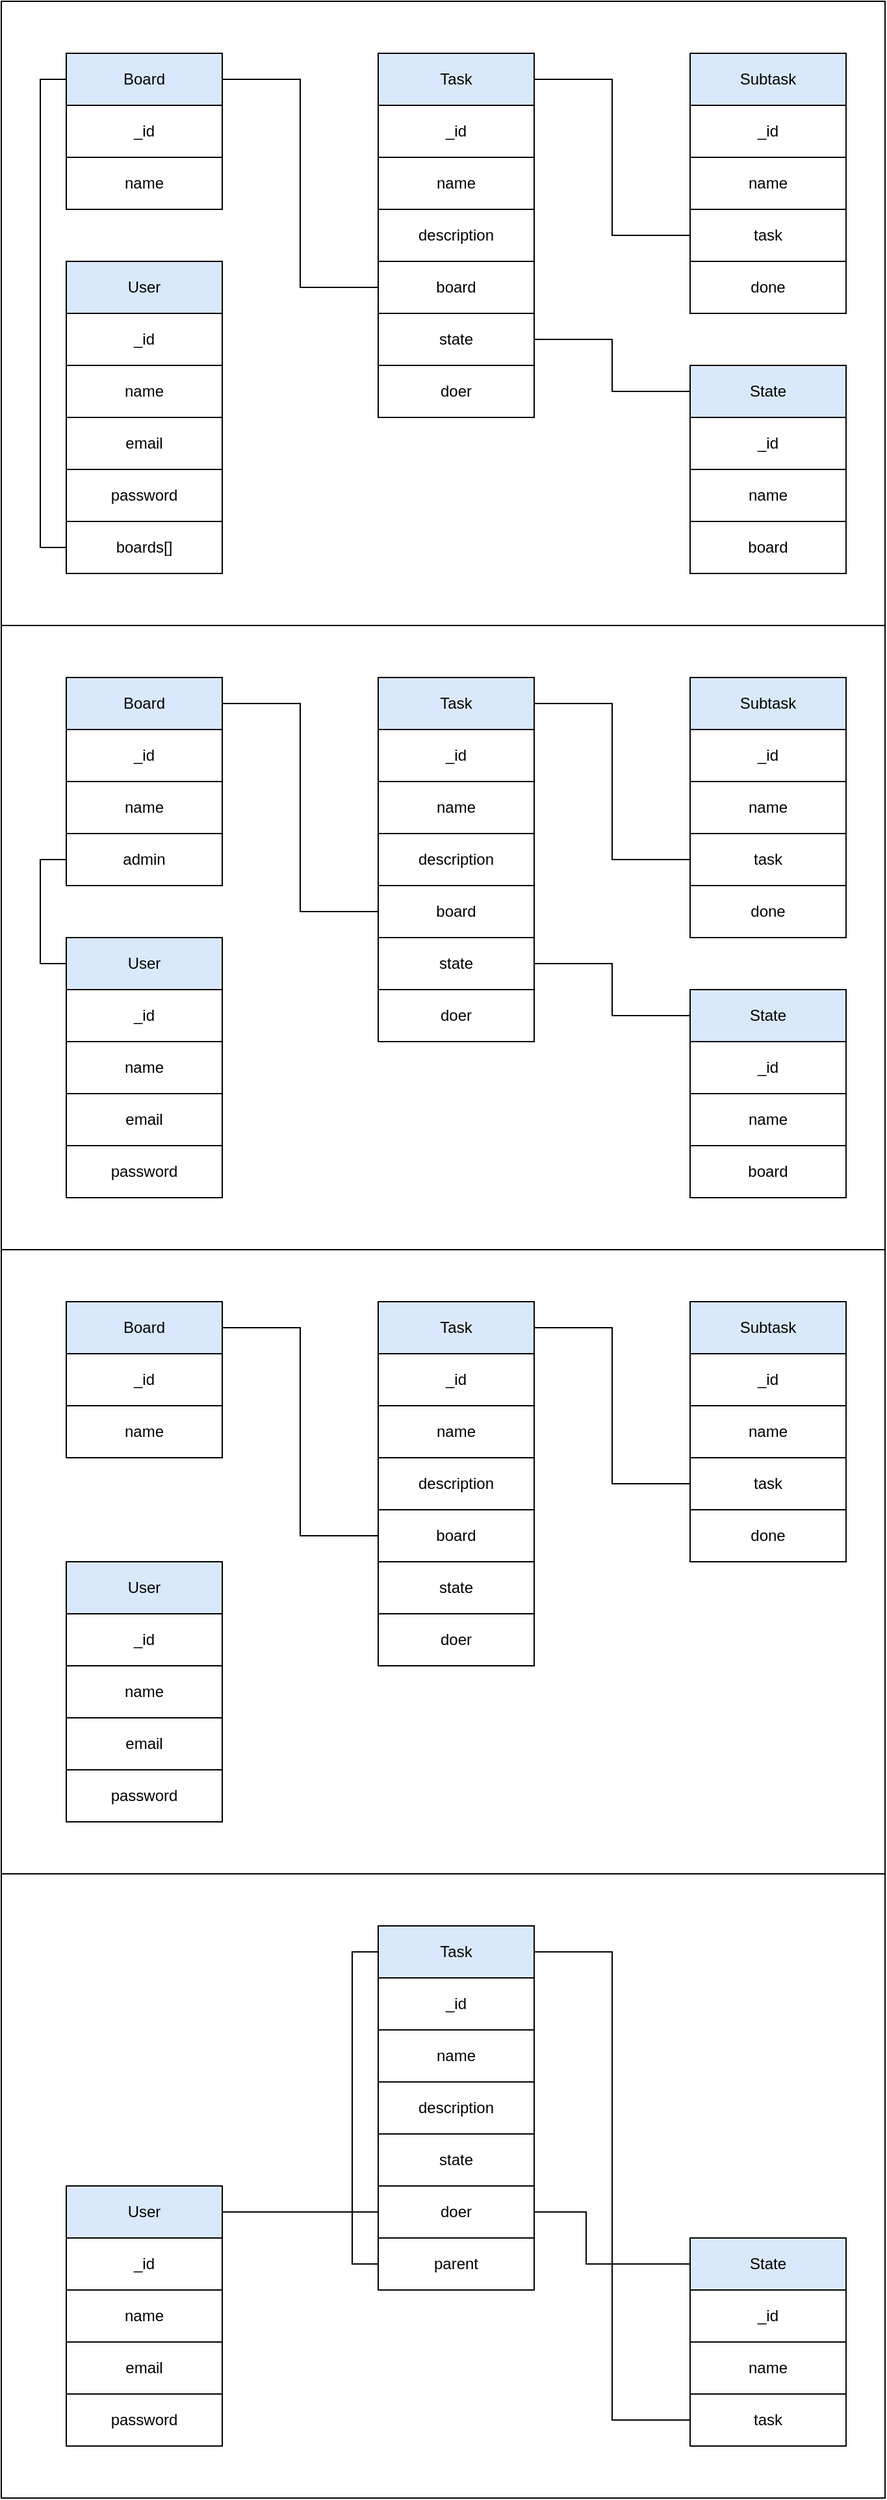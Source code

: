 <mxfile version="23.1.8" type="device">
  <diagram name="Страница — 1" id="nENdHAUST6s_sN_shaQV">
    <mxGraphModel dx="1434" dy="790" grid="1" gridSize="10" guides="1" tooltips="1" connect="1" arrows="1" fold="1" page="1" pageScale="1" pageWidth="827" pageHeight="1169" math="0" shadow="0">
      <root>
        <mxCell id="0" />
        <mxCell id="1" parent="0" />
        <mxCell id="e_GyAGx1BHL6bL1rUKli-34" value="Board" style="rounded=0;whiteSpace=wrap;html=1;fillColor=#dae8fc;strokeColor=#010203;" vertex="1" parent="1">
          <mxGeometry x="90" y="600" width="120" height="40" as="geometry" />
        </mxCell>
        <mxCell id="e_GyAGx1BHL6bL1rUKli-35" value="_id" style="rounded=0;whiteSpace=wrap;html=1;" vertex="1" parent="1">
          <mxGeometry x="90" y="640" width="120" height="40" as="geometry" />
        </mxCell>
        <mxCell id="e_GyAGx1BHL6bL1rUKli-36" value="name" style="rounded=0;whiteSpace=wrap;html=1;" vertex="1" parent="1">
          <mxGeometry x="90" y="680" width="120" height="40" as="geometry" />
        </mxCell>
        <mxCell id="e_GyAGx1BHL6bL1rUKli-37" style="edgeStyle=orthogonalEdgeStyle;rounded=0;orthogonalLoop=1;jettySize=auto;html=1;entryX=0;entryY=0.5;entryDx=0;entryDy=0;endArrow=none;endFill=0;" edge="1" parent="1" source="e_GyAGx1BHL6bL1rUKli-38" target="e_GyAGx1BHL6bL1rUKli-41">
          <mxGeometry relative="1" as="geometry">
            <Array as="points">
              <mxPoint x="70" y="740" />
              <mxPoint x="70" y="820" />
            </Array>
          </mxGeometry>
        </mxCell>
        <mxCell id="e_GyAGx1BHL6bL1rUKli-38" value="admin" style="rounded=0;whiteSpace=wrap;html=1;" vertex="1" parent="1">
          <mxGeometry x="90" y="720" width="120" height="40" as="geometry" />
        </mxCell>
        <mxCell id="e_GyAGx1BHL6bL1rUKli-39" value="Task" style="rounded=0;whiteSpace=wrap;html=1;fillColor=#dae8fc;strokeColor=#010203;" vertex="1" parent="1">
          <mxGeometry x="330" y="600" width="120" height="40" as="geometry" />
        </mxCell>
        <mxCell id="e_GyAGx1BHL6bL1rUKli-40" value="Subtask" style="rounded=0;whiteSpace=wrap;html=1;fillColor=#dae8fc;strokeColor=#010203;" vertex="1" parent="1">
          <mxGeometry x="570" y="600" width="120" height="40" as="geometry" />
        </mxCell>
        <mxCell id="e_GyAGx1BHL6bL1rUKli-41" value="User" style="rounded=0;whiteSpace=wrap;html=1;fillColor=#dae8fc;strokeColor=#010203;" vertex="1" parent="1">
          <mxGeometry x="90" y="800" width="120" height="40" as="geometry" />
        </mxCell>
        <mxCell id="e_GyAGx1BHL6bL1rUKli-42" value="State" style="rounded=0;whiteSpace=wrap;html=1;fillColor=#dae8fc;strokeColor=#010203;" vertex="1" parent="1">
          <mxGeometry x="570" y="840" width="120" height="40" as="geometry" />
        </mxCell>
        <mxCell id="e_GyAGx1BHL6bL1rUKli-43" value="_id" style="rounded=0;whiteSpace=wrap;html=1;" vertex="1" parent="1">
          <mxGeometry x="330" y="640" width="120" height="40" as="geometry" />
        </mxCell>
        <mxCell id="e_GyAGx1BHL6bL1rUKli-44" value="name" style="rounded=0;whiteSpace=wrap;html=1;" vertex="1" parent="1">
          <mxGeometry x="330" y="680" width="120" height="40" as="geometry" />
        </mxCell>
        <mxCell id="e_GyAGx1BHL6bL1rUKli-45" value="description" style="rounded=0;whiteSpace=wrap;html=1;" vertex="1" parent="1">
          <mxGeometry x="330" y="720" width="120" height="40" as="geometry" />
        </mxCell>
        <mxCell id="e_GyAGx1BHL6bL1rUKli-46" style="edgeStyle=orthogonalEdgeStyle;rounded=0;orthogonalLoop=1;jettySize=auto;html=1;entryX=1;entryY=0.5;entryDx=0;entryDy=0;endArrow=none;endFill=0;" edge="1" parent="1" source="e_GyAGx1BHL6bL1rUKli-47" target="e_GyAGx1BHL6bL1rUKli-34">
          <mxGeometry relative="1" as="geometry" />
        </mxCell>
        <mxCell id="e_GyAGx1BHL6bL1rUKli-47" value="board" style="rounded=0;whiteSpace=wrap;html=1;" vertex="1" parent="1">
          <mxGeometry x="330" y="760" width="120" height="40" as="geometry" />
        </mxCell>
        <mxCell id="e_GyAGx1BHL6bL1rUKli-48" style="edgeStyle=orthogonalEdgeStyle;rounded=0;orthogonalLoop=1;jettySize=auto;html=1;entryX=0;entryY=0.5;entryDx=0;entryDy=0;endArrow=none;endFill=0;" edge="1" parent="1" source="e_GyAGx1BHL6bL1rUKli-49" target="e_GyAGx1BHL6bL1rUKli-42">
          <mxGeometry relative="1" as="geometry" />
        </mxCell>
        <mxCell id="e_GyAGx1BHL6bL1rUKli-49" value="state" style="rounded=0;whiteSpace=wrap;html=1;" vertex="1" parent="1">
          <mxGeometry x="330" y="800" width="120" height="40" as="geometry" />
        </mxCell>
        <mxCell id="e_GyAGx1BHL6bL1rUKli-50" value="doer" style="rounded=0;whiteSpace=wrap;html=1;" vertex="1" parent="1">
          <mxGeometry x="330" y="840" width="120" height="40" as="geometry" />
        </mxCell>
        <mxCell id="e_GyAGx1BHL6bL1rUKli-51" value="_id" style="rounded=0;whiteSpace=wrap;html=1;" vertex="1" parent="1">
          <mxGeometry x="570" y="640" width="120" height="40" as="geometry" />
        </mxCell>
        <mxCell id="e_GyAGx1BHL6bL1rUKli-52" value="name" style="rounded=0;whiteSpace=wrap;html=1;" vertex="1" parent="1">
          <mxGeometry x="570" y="680" width="120" height="40" as="geometry" />
        </mxCell>
        <mxCell id="e_GyAGx1BHL6bL1rUKli-53" value="done" style="rounded=0;whiteSpace=wrap;html=1;" vertex="1" parent="1">
          <mxGeometry x="570" y="760" width="120" height="40" as="geometry" />
        </mxCell>
        <mxCell id="e_GyAGx1BHL6bL1rUKli-54" value="_id" style="rounded=0;whiteSpace=wrap;html=1;" vertex="1" parent="1">
          <mxGeometry x="570" y="880" width="120" height="40" as="geometry" />
        </mxCell>
        <mxCell id="e_GyAGx1BHL6bL1rUKli-55" value="name" style="rounded=0;whiteSpace=wrap;html=1;" vertex="1" parent="1">
          <mxGeometry x="570" y="920" width="120" height="40" as="geometry" />
        </mxCell>
        <mxCell id="e_GyAGx1BHL6bL1rUKli-56" value="board" style="rounded=0;whiteSpace=wrap;html=1;" vertex="1" parent="1">
          <mxGeometry x="570" y="960" width="120" height="40" as="geometry" />
        </mxCell>
        <mxCell id="e_GyAGx1BHL6bL1rUKli-57" value="_id" style="rounded=0;whiteSpace=wrap;html=1;" vertex="1" parent="1">
          <mxGeometry x="90" y="840" width="120" height="40" as="geometry" />
        </mxCell>
        <mxCell id="e_GyAGx1BHL6bL1rUKli-58" value="name" style="rounded=0;whiteSpace=wrap;html=1;" vertex="1" parent="1">
          <mxGeometry x="90" y="880" width="120" height="40" as="geometry" />
        </mxCell>
        <mxCell id="e_GyAGx1BHL6bL1rUKli-59" value="email" style="rounded=0;whiteSpace=wrap;html=1;" vertex="1" parent="1">
          <mxGeometry x="90" y="920" width="120" height="40" as="geometry" />
        </mxCell>
        <mxCell id="e_GyAGx1BHL6bL1rUKli-60" value="password" style="rounded=0;whiteSpace=wrap;html=1;" vertex="1" parent="1">
          <mxGeometry x="90" y="960" width="120" height="40" as="geometry" />
        </mxCell>
        <mxCell id="e_GyAGx1BHL6bL1rUKli-61" style="edgeStyle=orthogonalEdgeStyle;rounded=0;orthogonalLoop=1;jettySize=auto;html=1;entryX=1;entryY=0.5;entryDx=0;entryDy=0;endArrow=none;endFill=0;" edge="1" parent="1" source="e_GyAGx1BHL6bL1rUKli-62" target="e_GyAGx1BHL6bL1rUKli-39">
          <mxGeometry relative="1" as="geometry" />
        </mxCell>
        <mxCell id="e_GyAGx1BHL6bL1rUKli-62" value="task" style="rounded=0;whiteSpace=wrap;html=1;" vertex="1" parent="1">
          <mxGeometry x="570" y="720" width="120" height="40" as="geometry" />
        </mxCell>
        <mxCell id="e_GyAGx1BHL6bL1rUKli-63" value="" style="rounded=0;whiteSpace=wrap;html=1;fillColor=none;" vertex="1" parent="1">
          <mxGeometry x="40" y="1040" width="680" height="480" as="geometry" />
        </mxCell>
        <mxCell id="e_GyAGx1BHL6bL1rUKli-64" value="Board" style="rounded=0;whiteSpace=wrap;html=1;fillColor=#dae8fc;strokeColor=#010203;" vertex="1" parent="1">
          <mxGeometry x="90" y="1080" width="120" height="40" as="geometry" />
        </mxCell>
        <mxCell id="e_GyAGx1BHL6bL1rUKli-65" value="_id" style="rounded=0;whiteSpace=wrap;html=1;" vertex="1" parent="1">
          <mxGeometry x="90" y="1120" width="120" height="40" as="geometry" />
        </mxCell>
        <mxCell id="e_GyAGx1BHL6bL1rUKli-66" value="name" style="rounded=0;whiteSpace=wrap;html=1;" vertex="1" parent="1">
          <mxGeometry x="90" y="1160" width="120" height="40" as="geometry" />
        </mxCell>
        <mxCell id="e_GyAGx1BHL6bL1rUKli-69" value="Task" style="rounded=0;whiteSpace=wrap;html=1;fillColor=#dae8fc;strokeColor=#010203;" vertex="1" parent="1">
          <mxGeometry x="330" y="1080" width="120" height="40" as="geometry" />
        </mxCell>
        <mxCell id="e_GyAGx1BHL6bL1rUKli-70" value="Subtask" style="rounded=0;whiteSpace=wrap;html=1;fillColor=#dae8fc;strokeColor=#010203;" vertex="1" parent="1">
          <mxGeometry x="570" y="1080" width="120" height="40" as="geometry" />
        </mxCell>
        <mxCell id="e_GyAGx1BHL6bL1rUKli-71" value="User" style="rounded=0;whiteSpace=wrap;html=1;fillColor=#dae8fc;strokeColor=#010203;" vertex="1" parent="1">
          <mxGeometry x="90" y="1280" width="120" height="40" as="geometry" />
        </mxCell>
        <mxCell id="e_GyAGx1BHL6bL1rUKli-73" value="_id" style="rounded=0;whiteSpace=wrap;html=1;" vertex="1" parent="1">
          <mxGeometry x="330" y="1120" width="120" height="40" as="geometry" />
        </mxCell>
        <mxCell id="e_GyAGx1BHL6bL1rUKli-74" value="name" style="rounded=0;whiteSpace=wrap;html=1;" vertex="1" parent="1">
          <mxGeometry x="330" y="1160" width="120" height="40" as="geometry" />
        </mxCell>
        <mxCell id="e_GyAGx1BHL6bL1rUKli-75" value="description" style="rounded=0;whiteSpace=wrap;html=1;" vertex="1" parent="1">
          <mxGeometry x="330" y="1200" width="120" height="40" as="geometry" />
        </mxCell>
        <mxCell id="e_GyAGx1BHL6bL1rUKli-76" style="edgeStyle=orthogonalEdgeStyle;rounded=0;orthogonalLoop=1;jettySize=auto;html=1;entryX=1;entryY=0.5;entryDx=0;entryDy=0;endArrow=none;endFill=0;" edge="1" parent="1" source="e_GyAGx1BHL6bL1rUKli-77" target="e_GyAGx1BHL6bL1rUKli-64">
          <mxGeometry relative="1" as="geometry" />
        </mxCell>
        <mxCell id="e_GyAGx1BHL6bL1rUKli-77" value="board" style="rounded=0;whiteSpace=wrap;html=1;" vertex="1" parent="1">
          <mxGeometry x="330" y="1240" width="120" height="40" as="geometry" />
        </mxCell>
        <mxCell id="e_GyAGx1BHL6bL1rUKli-79" value="state" style="rounded=0;whiteSpace=wrap;html=1;" vertex="1" parent="1">
          <mxGeometry x="330" y="1280" width="120" height="40" as="geometry" />
        </mxCell>
        <mxCell id="e_GyAGx1BHL6bL1rUKli-80" value="doer" style="rounded=0;whiteSpace=wrap;html=1;" vertex="1" parent="1">
          <mxGeometry x="330" y="1320" width="120" height="40" as="geometry" />
        </mxCell>
        <mxCell id="e_GyAGx1BHL6bL1rUKli-81" value="_id" style="rounded=0;whiteSpace=wrap;html=1;" vertex="1" parent="1">
          <mxGeometry x="570" y="1120" width="120" height="40" as="geometry" />
        </mxCell>
        <mxCell id="e_GyAGx1BHL6bL1rUKli-82" value="name" style="rounded=0;whiteSpace=wrap;html=1;" vertex="1" parent="1">
          <mxGeometry x="570" y="1160" width="120" height="40" as="geometry" />
        </mxCell>
        <mxCell id="e_GyAGx1BHL6bL1rUKli-83" value="done" style="rounded=0;whiteSpace=wrap;html=1;" vertex="1" parent="1">
          <mxGeometry x="570" y="1240" width="120" height="40" as="geometry" />
        </mxCell>
        <mxCell id="e_GyAGx1BHL6bL1rUKli-87" value="_id" style="rounded=0;whiteSpace=wrap;html=1;" vertex="1" parent="1">
          <mxGeometry x="90" y="1320" width="120" height="40" as="geometry" />
        </mxCell>
        <mxCell id="e_GyAGx1BHL6bL1rUKli-88" value="name" style="rounded=0;whiteSpace=wrap;html=1;" vertex="1" parent="1">
          <mxGeometry x="90" y="1360" width="120" height="40" as="geometry" />
        </mxCell>
        <mxCell id="e_GyAGx1BHL6bL1rUKli-89" value="email" style="rounded=0;whiteSpace=wrap;html=1;" vertex="1" parent="1">
          <mxGeometry x="90" y="1400" width="120" height="40" as="geometry" />
        </mxCell>
        <mxCell id="e_GyAGx1BHL6bL1rUKli-90" value="password" style="rounded=0;whiteSpace=wrap;html=1;" vertex="1" parent="1">
          <mxGeometry x="90" y="1440" width="120" height="40" as="geometry" />
        </mxCell>
        <mxCell id="e_GyAGx1BHL6bL1rUKli-91" style="edgeStyle=orthogonalEdgeStyle;rounded=0;orthogonalLoop=1;jettySize=auto;html=1;entryX=1;entryY=0.5;entryDx=0;entryDy=0;endArrow=none;endFill=0;" edge="1" parent="1" source="e_GyAGx1BHL6bL1rUKli-92" target="e_GyAGx1BHL6bL1rUKli-69">
          <mxGeometry relative="1" as="geometry" />
        </mxCell>
        <mxCell id="e_GyAGx1BHL6bL1rUKli-92" value="task" style="rounded=0;whiteSpace=wrap;html=1;" vertex="1" parent="1">
          <mxGeometry x="570" y="1200" width="120" height="40" as="geometry" />
        </mxCell>
        <mxCell id="e_GyAGx1BHL6bL1rUKli-93" value="" style="rounded=0;whiteSpace=wrap;html=1;fillColor=none;" vertex="1" parent="1">
          <mxGeometry x="40" y="560" width="680" height="480" as="geometry" />
        </mxCell>
        <mxCell id="e_GyAGx1BHL6bL1rUKli-95" value="Board" style="rounded=0;whiteSpace=wrap;html=1;fillColor=#dae8fc;strokeColor=#010203;" vertex="1" parent="1">
          <mxGeometry x="90" y="120" width="120" height="40" as="geometry" />
        </mxCell>
        <mxCell id="e_GyAGx1BHL6bL1rUKli-96" value="_id" style="rounded=0;whiteSpace=wrap;html=1;" vertex="1" parent="1">
          <mxGeometry x="90" y="160" width="120" height="40" as="geometry" />
        </mxCell>
        <mxCell id="e_GyAGx1BHL6bL1rUKli-97" value="name" style="rounded=0;whiteSpace=wrap;html=1;" vertex="1" parent="1">
          <mxGeometry x="90" y="200" width="120" height="40" as="geometry" />
        </mxCell>
        <mxCell id="e_GyAGx1BHL6bL1rUKli-100" value="Task" style="rounded=0;whiteSpace=wrap;html=1;fillColor=#dae8fc;strokeColor=#010203;" vertex="1" parent="1">
          <mxGeometry x="330" y="120" width="120" height="40" as="geometry" />
        </mxCell>
        <mxCell id="e_GyAGx1BHL6bL1rUKli-101" value="Subtask" style="rounded=0;whiteSpace=wrap;html=1;fillColor=#dae8fc;strokeColor=#010203;" vertex="1" parent="1">
          <mxGeometry x="570" y="120" width="120" height="40" as="geometry" />
        </mxCell>
        <mxCell id="e_GyAGx1BHL6bL1rUKli-102" value="User" style="rounded=0;whiteSpace=wrap;html=1;fillColor=#dae8fc;strokeColor=#010203;" vertex="1" parent="1">
          <mxGeometry x="90" y="280" width="120" height="40" as="geometry" />
        </mxCell>
        <mxCell id="e_GyAGx1BHL6bL1rUKli-103" value="State" style="rounded=0;whiteSpace=wrap;html=1;fillColor=#dae8fc;strokeColor=#010203;" vertex="1" parent="1">
          <mxGeometry x="570" y="360" width="120" height="40" as="geometry" />
        </mxCell>
        <mxCell id="e_GyAGx1BHL6bL1rUKli-104" value="_id" style="rounded=0;whiteSpace=wrap;html=1;" vertex="1" parent="1">
          <mxGeometry x="330" y="160" width="120" height="40" as="geometry" />
        </mxCell>
        <mxCell id="e_GyAGx1BHL6bL1rUKli-105" value="name" style="rounded=0;whiteSpace=wrap;html=1;" vertex="1" parent="1">
          <mxGeometry x="330" y="200" width="120" height="40" as="geometry" />
        </mxCell>
        <mxCell id="e_GyAGx1BHL6bL1rUKli-106" value="description" style="rounded=0;whiteSpace=wrap;html=1;" vertex="1" parent="1">
          <mxGeometry x="330" y="240" width="120" height="40" as="geometry" />
        </mxCell>
        <mxCell id="e_GyAGx1BHL6bL1rUKli-107" style="edgeStyle=orthogonalEdgeStyle;rounded=0;orthogonalLoop=1;jettySize=auto;html=1;entryX=1;entryY=0.5;entryDx=0;entryDy=0;endArrow=none;endFill=0;" edge="1" parent="1" source="e_GyAGx1BHL6bL1rUKli-108" target="e_GyAGx1BHL6bL1rUKli-95">
          <mxGeometry relative="1" as="geometry" />
        </mxCell>
        <mxCell id="e_GyAGx1BHL6bL1rUKli-108" value="board" style="rounded=0;whiteSpace=wrap;html=1;" vertex="1" parent="1">
          <mxGeometry x="330" y="280" width="120" height="40" as="geometry" />
        </mxCell>
        <mxCell id="e_GyAGx1BHL6bL1rUKli-109" style="edgeStyle=orthogonalEdgeStyle;rounded=0;orthogonalLoop=1;jettySize=auto;html=1;entryX=0;entryY=0.5;entryDx=0;entryDy=0;endArrow=none;endFill=0;" edge="1" parent="1" source="e_GyAGx1BHL6bL1rUKli-110" target="e_GyAGx1BHL6bL1rUKli-103">
          <mxGeometry relative="1" as="geometry" />
        </mxCell>
        <mxCell id="e_GyAGx1BHL6bL1rUKli-110" value="state" style="rounded=0;whiteSpace=wrap;html=1;" vertex="1" parent="1">
          <mxGeometry x="330" y="320" width="120" height="40" as="geometry" />
        </mxCell>
        <mxCell id="e_GyAGx1BHL6bL1rUKli-111" value="doer" style="rounded=0;whiteSpace=wrap;html=1;" vertex="1" parent="1">
          <mxGeometry x="330" y="360" width="120" height="40" as="geometry" />
        </mxCell>
        <mxCell id="e_GyAGx1BHL6bL1rUKli-112" value="_id" style="rounded=0;whiteSpace=wrap;html=1;" vertex="1" parent="1">
          <mxGeometry x="570" y="160" width="120" height="40" as="geometry" />
        </mxCell>
        <mxCell id="e_GyAGx1BHL6bL1rUKli-113" value="name" style="rounded=0;whiteSpace=wrap;html=1;" vertex="1" parent="1">
          <mxGeometry x="570" y="200" width="120" height="40" as="geometry" />
        </mxCell>
        <mxCell id="e_GyAGx1BHL6bL1rUKli-114" value="done" style="rounded=0;whiteSpace=wrap;html=1;" vertex="1" parent="1">
          <mxGeometry x="570" y="280" width="120" height="40" as="geometry" />
        </mxCell>
        <mxCell id="e_GyAGx1BHL6bL1rUKli-115" value="_id" style="rounded=0;whiteSpace=wrap;html=1;" vertex="1" parent="1">
          <mxGeometry x="570" y="400" width="120" height="40" as="geometry" />
        </mxCell>
        <mxCell id="e_GyAGx1BHL6bL1rUKli-116" value="name" style="rounded=0;whiteSpace=wrap;html=1;" vertex="1" parent="1">
          <mxGeometry x="570" y="440" width="120" height="40" as="geometry" />
        </mxCell>
        <mxCell id="e_GyAGx1BHL6bL1rUKli-117" value="board" style="rounded=0;whiteSpace=wrap;html=1;" vertex="1" parent="1">
          <mxGeometry x="570" y="480" width="120" height="40" as="geometry" />
        </mxCell>
        <mxCell id="e_GyAGx1BHL6bL1rUKli-118" value="_id" style="rounded=0;whiteSpace=wrap;html=1;" vertex="1" parent="1">
          <mxGeometry x="90" y="320" width="120" height="40" as="geometry" />
        </mxCell>
        <mxCell id="e_GyAGx1BHL6bL1rUKli-119" value="name" style="rounded=0;whiteSpace=wrap;html=1;" vertex="1" parent="1">
          <mxGeometry x="90" y="360" width="120" height="40" as="geometry" />
        </mxCell>
        <mxCell id="e_GyAGx1BHL6bL1rUKli-120" value="email" style="rounded=0;whiteSpace=wrap;html=1;" vertex="1" parent="1">
          <mxGeometry x="90" y="400" width="120" height="40" as="geometry" />
        </mxCell>
        <mxCell id="e_GyAGx1BHL6bL1rUKli-121" value="password" style="rounded=0;whiteSpace=wrap;html=1;" vertex="1" parent="1">
          <mxGeometry x="90" y="440" width="120" height="40" as="geometry" />
        </mxCell>
        <mxCell id="e_GyAGx1BHL6bL1rUKli-122" style="edgeStyle=orthogonalEdgeStyle;rounded=0;orthogonalLoop=1;jettySize=auto;html=1;entryX=1;entryY=0.5;entryDx=0;entryDy=0;endArrow=none;endFill=0;" edge="1" parent="1" source="e_GyAGx1BHL6bL1rUKli-123" target="e_GyAGx1BHL6bL1rUKli-100">
          <mxGeometry relative="1" as="geometry" />
        </mxCell>
        <mxCell id="e_GyAGx1BHL6bL1rUKli-123" value="task" style="rounded=0;whiteSpace=wrap;html=1;" vertex="1" parent="1">
          <mxGeometry x="570" y="240" width="120" height="40" as="geometry" />
        </mxCell>
        <mxCell id="e_GyAGx1BHL6bL1rUKli-127" style="edgeStyle=orthogonalEdgeStyle;rounded=0;orthogonalLoop=1;jettySize=auto;html=1;entryX=0;entryY=0.5;entryDx=0;entryDy=0;endArrow=none;endFill=0;" edge="1" parent="1" source="e_GyAGx1BHL6bL1rUKli-126" target="e_GyAGx1BHL6bL1rUKli-95">
          <mxGeometry relative="1" as="geometry">
            <Array as="points">
              <mxPoint x="70" y="500" />
              <mxPoint x="70" y="140" />
            </Array>
          </mxGeometry>
        </mxCell>
        <mxCell id="e_GyAGx1BHL6bL1rUKli-126" value="boards[]" style="rounded=0;whiteSpace=wrap;html=1;" vertex="1" parent="1">
          <mxGeometry x="90" y="480" width="120" height="40" as="geometry" />
        </mxCell>
        <mxCell id="e_GyAGx1BHL6bL1rUKli-128" value="" style="rounded=0;whiteSpace=wrap;html=1;fillColor=none;" vertex="1" parent="1">
          <mxGeometry x="40" y="80" width="680" height="480" as="geometry" />
        </mxCell>
        <mxCell id="e_GyAGx1BHL6bL1rUKli-165" value="Task" style="rounded=0;whiteSpace=wrap;html=1;fillColor=#dae8fc;strokeColor=#010203;" vertex="1" parent="1">
          <mxGeometry x="330" y="1560" width="120" height="40" as="geometry" />
        </mxCell>
        <mxCell id="e_GyAGx1BHL6bL1rUKli-167" value="User" style="rounded=0;whiteSpace=wrap;html=1;fillColor=#dae8fc;strokeColor=#010203;" vertex="1" parent="1">
          <mxGeometry x="90" y="1760" width="120" height="40" as="geometry" />
        </mxCell>
        <mxCell id="e_GyAGx1BHL6bL1rUKli-168" value="State" style="rounded=0;whiteSpace=wrap;html=1;fillColor=#dae8fc;strokeColor=#010203;" vertex="1" parent="1">
          <mxGeometry x="570" y="1800" width="120" height="40" as="geometry" />
        </mxCell>
        <mxCell id="e_GyAGx1BHL6bL1rUKli-169" value="_id" style="rounded=0;whiteSpace=wrap;html=1;" vertex="1" parent="1">
          <mxGeometry x="330" y="1600" width="120" height="40" as="geometry" />
        </mxCell>
        <mxCell id="e_GyAGx1BHL6bL1rUKli-170" value="name" style="rounded=0;whiteSpace=wrap;html=1;" vertex="1" parent="1">
          <mxGeometry x="330" y="1640" width="120" height="40" as="geometry" />
        </mxCell>
        <mxCell id="e_GyAGx1BHL6bL1rUKli-171" value="description" style="rounded=0;whiteSpace=wrap;html=1;" vertex="1" parent="1">
          <mxGeometry x="330" y="1680" width="120" height="40" as="geometry" />
        </mxCell>
        <mxCell id="e_GyAGx1BHL6bL1rUKli-194" style="edgeStyle=orthogonalEdgeStyle;rounded=0;orthogonalLoop=1;jettySize=auto;html=1;endArrow=none;endFill=0;" edge="1" parent="1" source="e_GyAGx1BHL6bL1rUKli-175" target="e_GyAGx1BHL6bL1rUKli-168">
          <mxGeometry relative="1" as="geometry">
            <Array as="points">
              <mxPoint x="490" y="1780" />
              <mxPoint x="490" y="1820" />
            </Array>
          </mxGeometry>
        </mxCell>
        <mxCell id="e_GyAGx1BHL6bL1rUKli-175" value="state" style="rounded=0;whiteSpace=wrap;html=1;" vertex="1" parent="1">
          <mxGeometry x="330" y="1720" width="120" height="40" as="geometry" />
        </mxCell>
        <mxCell id="e_GyAGx1BHL6bL1rUKli-195" style="edgeStyle=orthogonalEdgeStyle;rounded=0;orthogonalLoop=1;jettySize=auto;html=1;endArrow=none;endFill=0;" edge="1" parent="1" source="e_GyAGx1BHL6bL1rUKli-176" target="e_GyAGx1BHL6bL1rUKli-167">
          <mxGeometry relative="1" as="geometry" />
        </mxCell>
        <mxCell id="e_GyAGx1BHL6bL1rUKli-176" value="doer" style="rounded=0;whiteSpace=wrap;html=1;" vertex="1" parent="1">
          <mxGeometry x="330" y="1760" width="120" height="40" as="geometry" />
        </mxCell>
        <mxCell id="e_GyAGx1BHL6bL1rUKli-180" value="_id" style="rounded=0;whiteSpace=wrap;html=1;" vertex="1" parent="1">
          <mxGeometry x="570" y="1840" width="120" height="40" as="geometry" />
        </mxCell>
        <mxCell id="e_GyAGx1BHL6bL1rUKli-181" value="name" style="rounded=0;whiteSpace=wrap;html=1;" vertex="1" parent="1">
          <mxGeometry x="570" y="1880" width="120" height="40" as="geometry" />
        </mxCell>
        <mxCell id="e_GyAGx1BHL6bL1rUKli-193" style="edgeStyle=orthogonalEdgeStyle;rounded=0;orthogonalLoop=1;jettySize=auto;html=1;entryX=1;entryY=0.5;entryDx=0;entryDy=0;endArrow=none;endFill=0;" edge="1" parent="1" source="e_GyAGx1BHL6bL1rUKli-182" target="e_GyAGx1BHL6bL1rUKli-165">
          <mxGeometry relative="1" as="geometry" />
        </mxCell>
        <mxCell id="e_GyAGx1BHL6bL1rUKli-182" value="task" style="rounded=0;whiteSpace=wrap;html=1;" vertex="1" parent="1">
          <mxGeometry x="570" y="1920" width="120" height="40" as="geometry" />
        </mxCell>
        <mxCell id="e_GyAGx1BHL6bL1rUKli-183" value="_id" style="rounded=0;whiteSpace=wrap;html=1;" vertex="1" parent="1">
          <mxGeometry x="90" y="1800" width="120" height="40" as="geometry" />
        </mxCell>
        <mxCell id="e_GyAGx1BHL6bL1rUKli-184" value="name" style="rounded=0;whiteSpace=wrap;html=1;" vertex="1" parent="1">
          <mxGeometry x="90" y="1840" width="120" height="40" as="geometry" />
        </mxCell>
        <mxCell id="e_GyAGx1BHL6bL1rUKli-185" value="email" style="rounded=0;whiteSpace=wrap;html=1;" vertex="1" parent="1">
          <mxGeometry x="90" y="1880" width="120" height="40" as="geometry" />
        </mxCell>
        <mxCell id="e_GyAGx1BHL6bL1rUKli-186" value="password" style="rounded=0;whiteSpace=wrap;html=1;" vertex="1" parent="1">
          <mxGeometry x="90" y="1920" width="120" height="40" as="geometry" />
        </mxCell>
        <mxCell id="e_GyAGx1BHL6bL1rUKli-192" style="edgeStyle=orthogonalEdgeStyle;rounded=0;orthogonalLoop=1;jettySize=auto;html=1;entryX=0;entryY=0.5;entryDx=0;entryDy=0;endArrow=none;endFill=0;" edge="1" parent="1" source="e_GyAGx1BHL6bL1rUKli-191" target="e_GyAGx1BHL6bL1rUKli-165">
          <mxGeometry relative="1" as="geometry">
            <Array as="points">
              <mxPoint x="310" y="1820" />
              <mxPoint x="310" y="1580" />
            </Array>
          </mxGeometry>
        </mxCell>
        <mxCell id="e_GyAGx1BHL6bL1rUKli-191" value="parent" style="rounded=0;whiteSpace=wrap;html=1;" vertex="1" parent="1">
          <mxGeometry x="330" y="1800" width="120" height="40" as="geometry" />
        </mxCell>
        <mxCell id="e_GyAGx1BHL6bL1rUKli-196" value="" style="rounded=0;whiteSpace=wrap;html=1;fillColor=none;" vertex="1" parent="1">
          <mxGeometry x="40" y="1520" width="680" height="480" as="geometry" />
        </mxCell>
      </root>
    </mxGraphModel>
  </diagram>
</mxfile>
